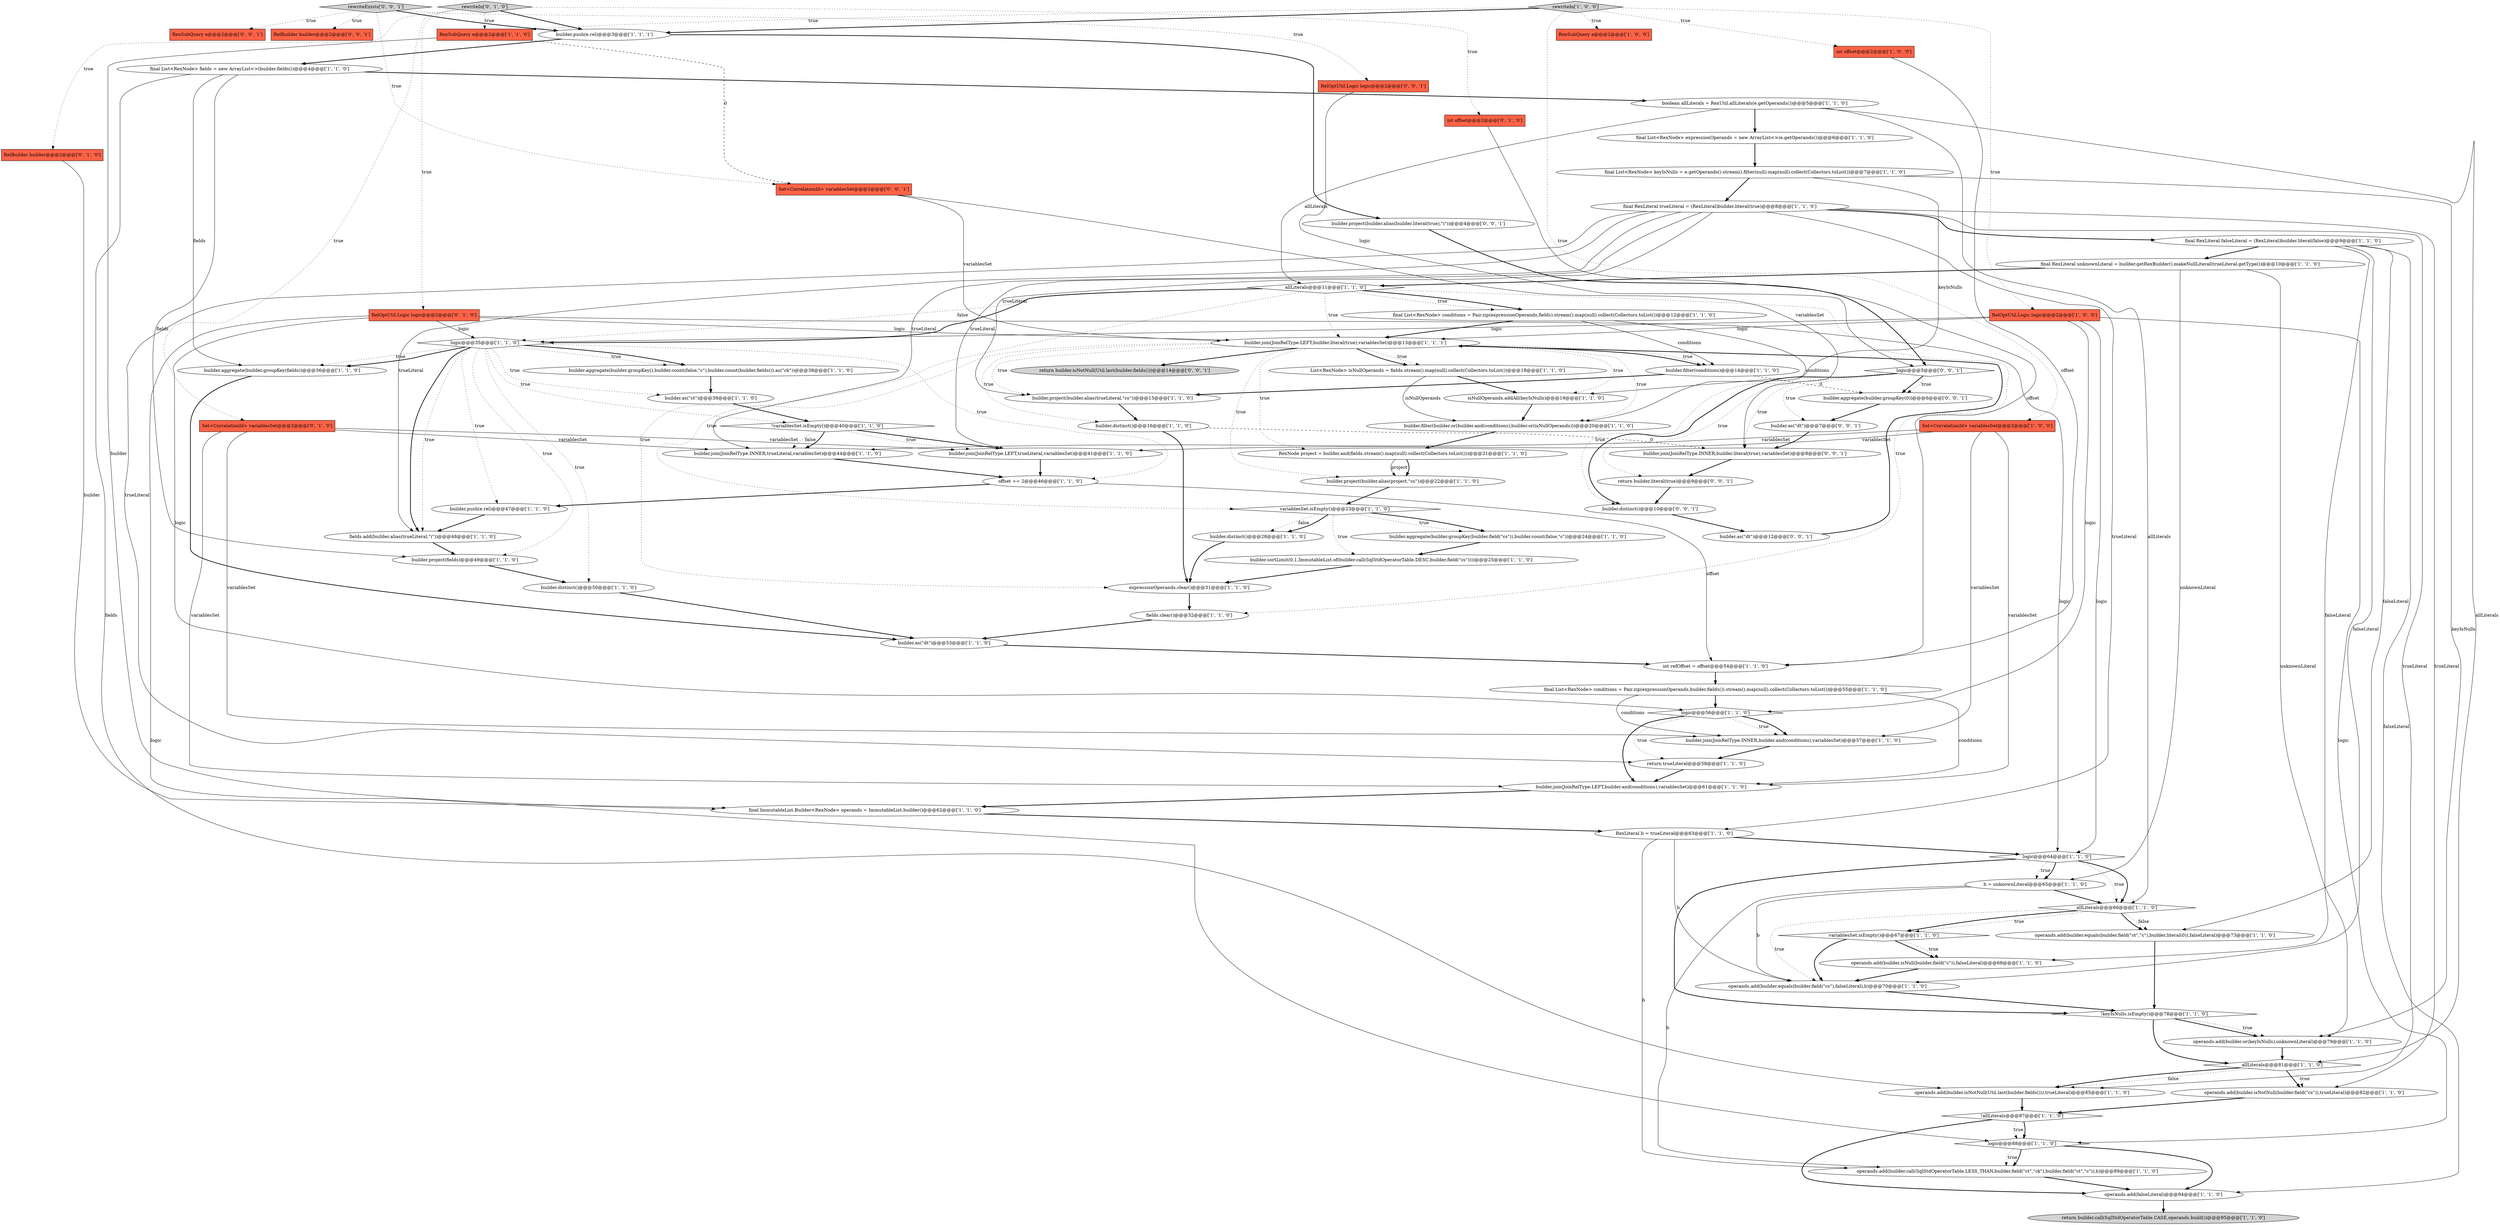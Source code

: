 digraph {
39 [style = filled, label = "operands.add(builder.isNull(builder.field(\"c\")),falseLiteral)@@@68@@@['1', '1', '0']", fillcolor = white, shape = ellipse image = "AAA0AAABBB1BBB"];
6 [style = filled, label = "logic@@@35@@@['1', '1', '0']", fillcolor = white, shape = diamond image = "AAA0AAABBB1BBB"];
21 [style = filled, label = "RexNode project = builder.and(fields.stream().map(null).collect(Collectors.toList()))@@@21@@@['1', '1', '0']", fillcolor = white, shape = ellipse image = "AAA0AAABBB1BBB"];
25 [style = filled, label = "builder.distinct()@@@28@@@['1', '1', '0']", fillcolor = white, shape = ellipse image = "AAA0AAABBB1BBB"];
1 [style = filled, label = "operands.add(falseLiteral)@@@94@@@['1', '1', '0']", fillcolor = white, shape = ellipse image = "AAA0AAABBB1BBB"];
0 [style = filled, label = "rewriteIn['1', '0', '0']", fillcolor = lightgray, shape = diamond image = "AAA0AAABBB1BBB"];
15 [style = filled, label = "final List<RexNode> conditions = Pair.zip(expressionOperands,builder.fields()).stream().map(null).collect(Collectors.toList())@@@55@@@['1', '1', '0']", fillcolor = white, shape = ellipse image = "AAA0AAABBB1BBB"];
17 [style = filled, label = "operands.add(builder.isNotNull(builder.field(\"cs\")),trueLiteral)@@@82@@@['1', '1', '0']", fillcolor = white, shape = ellipse image = "AAA0AAABBB1BBB"];
62 [style = filled, label = "final List<RexNode> keyIsNulls = e.getOperands().stream().filter(null).map(null).collect(Collectors.toList())@@@7@@@['1', '1', '0']", fillcolor = white, shape = ellipse image = "AAA0AAABBB1BBB"];
49 [style = filled, label = "builder.distinct()@@@16@@@['1', '1', '0']", fillcolor = white, shape = ellipse image = "AAA0AAABBB1BBB"];
40 [style = filled, label = "builder.aggregate(builder.groupKey(fields))@@@36@@@['1', '1', '0']", fillcolor = white, shape = ellipse image = "AAA0AAABBB1BBB"];
87 [style = filled, label = "builder.as(\"dt\")@@@7@@@['0', '0', '1']", fillcolor = white, shape = ellipse image = "AAA0AAABBB3BBB"];
12 [style = filled, label = "List<RexNode> isNullOperands = fields.stream().map(null).collect(Collectors.toList())@@@18@@@['1', '1', '0']", fillcolor = white, shape = ellipse image = "AAA0AAABBB1BBB"];
46 [style = filled, label = "fields.add(builder.alias(trueLiteral,\"i\"))@@@48@@@['1', '1', '0']", fillcolor = white, shape = ellipse image = "AAA0AAABBB1BBB"];
68 [style = filled, label = "logic@@@88@@@['1', '1', '0']", fillcolor = white, shape = diamond image = "AAA0AAABBB1BBB"];
77 [style = filled, label = "builder.join(JoinRelType.INNER,builder.literal(true),variablesSet)@@@8@@@['0', '0', '1']", fillcolor = white, shape = ellipse image = "AAA0AAABBB3BBB"];
34 [style = filled, label = "builder.sortLimit(0,1,ImmutableList.of(builder.call(SqlStdOperatorTable.DESC,builder.field(\"cs\"))))@@@25@@@['1', '1', '0']", fillcolor = white, shape = ellipse image = "AAA0AAABBB1BBB"];
75 [style = filled, label = "return builder.isNotNull(Util.last(builder.fields()))@@@14@@@['0', '0', '1']", fillcolor = lightgray, shape = ellipse image = "AAA0AAABBB3BBB"];
56 [style = filled, label = "b = unknownLiteral@@@65@@@['1', '1', '0']", fillcolor = white, shape = ellipse image = "AAA0AAABBB1BBB"];
31 [style = filled, label = "offset += 2@@@46@@@['1', '1', '0']", fillcolor = white, shape = ellipse image = "AAA0AAABBB1BBB"];
82 [style = filled, label = "RelBuilder builder@@@2@@@['0', '0', '1']", fillcolor = tomato, shape = box image = "AAA0AAABBB3BBB"];
22 [style = filled, label = "builder.push(e.rel)@@@47@@@['1', '1', '0']", fillcolor = white, shape = ellipse image = "AAA0AAABBB1BBB"];
64 [style = filled, label = "variablesSet.isEmpty()@@@67@@@['1', '1', '0']", fillcolor = white, shape = diamond image = "AAA0AAABBB1BBB"];
71 [style = filled, label = "RelOptUtil.Logic logic@@@2@@@['0', '1', '0']", fillcolor = tomato, shape = box image = "AAA0AAABBB2BBB"];
28 [style = filled, label = "operands.add(builder.equals(builder.field(\"ct\",\"c\"),builder.literal(0)),falseLiteral)@@@73@@@['1', '1', '0']", fillcolor = white, shape = ellipse image = "AAA0AAABBB1BBB"];
67 [style = filled, label = "final ImmutableList.Builder<RexNode> operands = ImmutableList.builder()@@@62@@@['1', '1', '0']", fillcolor = white, shape = ellipse image = "AAA0AAABBB1BBB"];
27 [style = filled, label = "final RexLiteral unknownLiteral = builder.getRexBuilder().makeNullLiteral(trueLiteral.getType())@@@10@@@['1', '1', '0']", fillcolor = white, shape = ellipse image = "AAA0AAABBB1BBB"];
7 [style = filled, label = "builder.join(JoinRelType.LEFT,builder.literal(true),variablesSet)@@@13@@@['1', '1', '1']", fillcolor = white, shape = ellipse image = "AAA0AAABBB1BBB"];
32 [style = filled, label = "expressionOperands.clear()@@@31@@@['1', '1', '0']", fillcolor = white, shape = ellipse image = "AAA0AAABBB1BBB"];
43 [style = filled, label = "builder.project(builder.alias(project,\"cs\"))@@@22@@@['1', '1', '0']", fillcolor = white, shape = ellipse image = "AAA0AAABBB1BBB"];
84 [style = filled, label = "Set<CorrelationId> variablesSet@@@2@@@['0', '0', '1']", fillcolor = tomato, shape = box image = "AAA0AAABBB3BBB"];
11 [style = filled, label = "allLiterals@@@81@@@['1', '1', '0']", fillcolor = white, shape = diamond image = "AAA0AAABBB1BBB"];
47 [style = filled, label = "final List<RexNode> conditions = Pair.zip(expressionOperands,fields).stream().map(null).collect(Collectors.toList())@@@12@@@['1', '1', '0']", fillcolor = white, shape = ellipse image = "AAA0AAABBB1BBB"];
55 [style = filled, label = "!variablesSet.isEmpty()@@@40@@@['1', '1', '0']", fillcolor = white, shape = diamond image = "AAA0AAABBB1BBB"];
16 [style = filled, label = "logic@@@64@@@['1', '1', '0']", fillcolor = white, shape = diamond image = "AAA0AAABBB1BBB"];
69 [style = filled, label = "int offset@@@2@@@['0', '1', '0']", fillcolor = tomato, shape = box image = "AAA0AAABBB2BBB"];
36 [style = filled, label = "builder.as(\"dt\")@@@53@@@['1', '1', '0']", fillcolor = white, shape = ellipse image = "AAA0AAABBB1BBB"];
70 [style = filled, label = "RelBuilder builder@@@2@@@['0', '1', '0']", fillcolor = tomato, shape = box image = "AAA0AAABBB2BBB"];
59 [style = filled, label = "final RexLiteral falseLiteral = (RexLiteral)builder.literal(false)@@@9@@@['1', '1', '0']", fillcolor = white, shape = ellipse image = "AAA0AAABBB1BBB"];
78 [style = filled, label = "rewriteExists['0', '0', '1']", fillcolor = lightgray, shape = diamond image = "AAA0AAABBB3BBB"];
13 [style = filled, label = "final RexLiteral trueLiteral = (RexLiteral)builder.literal(true)@@@8@@@['1', '1', '0']", fillcolor = white, shape = ellipse image = "AAA0AAABBB1BBB"];
63 [style = filled, label = "allLiterals@@@66@@@['1', '1', '0']", fillcolor = white, shape = diamond image = "AAA0AAABBB1BBB"];
57 [style = filled, label = "RexLiteral b = trueLiteral@@@63@@@['1', '1', '0']", fillcolor = white, shape = ellipse image = "AAA0AAABBB1BBB"];
54 [style = filled, label = "return builder.call(SqlStdOperatorTable.CASE,operands.build())@@@95@@@['1', '1', '0']", fillcolor = lightgray, shape = ellipse image = "AAA0AAABBB1BBB"];
48 [style = filled, label = "int offset@@@2@@@['1', '0', '0']", fillcolor = tomato, shape = box image = "AAA0AAABBB1BBB"];
14 [style = filled, label = "allLiterals@@@11@@@['1', '1', '0']", fillcolor = white, shape = diamond image = "AAA0AAABBB1BBB"];
30 [style = filled, label = "builder.join(JoinRelType.INNER,builder.and(conditions),variablesSet)@@@57@@@['1', '1', '0']", fillcolor = white, shape = ellipse image = "AAA0AAABBB1BBB"];
45 [style = filled, label = "operands.add(builder.call(SqlStdOperatorTable.LESS_THAN,builder.field(\"ct\",\"ck\"),builder.field(\"ct\",\"c\")),b)@@@89@@@['1', '1', '0']", fillcolor = white, shape = ellipse image = "AAA0AAABBB1BBB"];
60 [style = filled, label = "operands.add(builder.equals(builder.field(\"cs\"),falseLiteral),b)@@@70@@@['1', '1', '0']", fillcolor = white, shape = ellipse image = "AAA0AAABBB1BBB"];
73 [style = filled, label = "rewriteIn['0', '1', '0']", fillcolor = lightgray, shape = diamond image = "AAA0AAABBB2BBB"];
38 [style = filled, label = "logic@@@56@@@['1', '1', '0']", fillcolor = white, shape = diamond image = "AAA0AAABBB1BBB"];
86 [style = filled, label = "builder.aggregate(builder.groupKey(0))@@@6@@@['0', '0', '1']", fillcolor = white, shape = ellipse image = "AAA0AAABBB3BBB"];
51 [style = filled, label = "builder.distinct()@@@50@@@['1', '1', '0']", fillcolor = white, shape = ellipse image = "AAA0AAABBB1BBB"];
41 [style = filled, label = "builder.join(JoinRelType.INNER,trueLiteral,variablesSet)@@@44@@@['1', '1', '0']", fillcolor = white, shape = ellipse image = "AAA0AAABBB1BBB"];
42 [style = filled, label = "RelOptUtil.Logic logic@@@2@@@['1', '0', '0']", fillcolor = tomato, shape = box image = "AAA0AAABBB1BBB"];
58 [style = filled, label = "RexSubQuery e@@@2@@@['1', '1', '0']", fillcolor = tomato, shape = box image = "AAA0AAABBB1BBB"];
24 [style = filled, label = "builder.aggregate(builder.groupKey(),builder.count(false,\"c\"),builder.count(builder.fields()).as(\"ck\"))@@@38@@@['1', '1', '0']", fillcolor = white, shape = ellipse image = "AAA0AAABBB1BBB"];
44 [style = filled, label = "builder.project(fields)@@@49@@@['1', '1', '0']", fillcolor = white, shape = ellipse image = "AAA0AAABBB1BBB"];
3 [style = filled, label = "operands.add(builder.or(keyIsNulls),unknownLiteral)@@@79@@@['1', '1', '0']", fillcolor = white, shape = ellipse image = "AAA0AAABBB1BBB"];
80 [style = filled, label = "builder.as(\"dt\")@@@12@@@['0', '0', '1']", fillcolor = white, shape = ellipse image = "AAA0AAABBB3BBB"];
4 [style = filled, label = "int refOffset = offset@@@54@@@['1', '1', '0']", fillcolor = white, shape = ellipse image = "AAA0AAABBB1BBB"];
23 [style = filled, label = "builder.join(JoinRelType.LEFT,trueLiteral,variablesSet)@@@41@@@['1', '1', '0']", fillcolor = white, shape = ellipse image = "AAA0AAABBB1BBB"];
79 [style = filled, label = "return builder.literal(true)@@@9@@@['0', '0', '1']", fillcolor = white, shape = ellipse image = "AAA0AAABBB3BBB"];
35 [style = filled, label = "RexSubQuery e@@@2@@@['1', '0', '0']", fillcolor = tomato, shape = box image = "AAA0AAABBB1BBB"];
72 [style = filled, label = "Set<CorrelationId> variablesSet@@@2@@@['0', '1', '0']", fillcolor = tomato, shape = box image = "AAA0AAABBB2BBB"];
50 [style = filled, label = "isNullOperands.addAll(keyIsNulls)@@@19@@@['1', '1', '0']", fillcolor = white, shape = ellipse image = "AAA0AAABBB1BBB"];
26 [style = filled, label = "builder.filter(builder.or(builder.and(conditions),builder.or(isNullOperands)))@@@20@@@['1', '1', '0']", fillcolor = white, shape = ellipse image = "AAA0AAABBB1BBB"];
20 [style = filled, label = "builder.push(e.rel)@@@3@@@['1', '1', '1']", fillcolor = white, shape = ellipse image = "AAA0AAABBB1BBB"];
53 [style = filled, label = "builder.join(JoinRelType.LEFT,builder.and(conditions),variablesSet)@@@61@@@['1', '1', '0']", fillcolor = white, shape = ellipse image = "AAA0AAABBB1BBB"];
81 [style = filled, label = "RexSubQuery e@@@2@@@['0', '0', '1']", fillcolor = tomato, shape = box image = "AAA0AAABBB3BBB"];
66 [style = filled, label = "fields.clear()@@@32@@@['1', '1', '0']", fillcolor = white, shape = ellipse image = "AAA0AAABBB1BBB"];
74 [style = filled, label = "RelOptUtil.Logic logic@@@2@@@['0', '0', '1']", fillcolor = tomato, shape = box image = "AAA0AAABBB3BBB"];
18 [style = filled, label = "builder.project(builder.alias(trueLiteral,\"cs\"))@@@15@@@['1', '1', '0']", fillcolor = white, shape = ellipse image = "AAA0AAABBB1BBB"];
83 [style = filled, label = "builder.distinct()@@@10@@@['0', '0', '1']", fillcolor = white, shape = ellipse image = "AAA0AAABBB3BBB"];
19 [style = filled, label = "return trueLiteral@@@58@@@['1', '1', '0']", fillcolor = white, shape = ellipse image = "AAA0AAABBB1BBB"];
52 [style = filled, label = "final List<RexNode> fields = new ArrayList<>(builder.fields())@@@4@@@['1', '1', '0']", fillcolor = white, shape = ellipse image = "AAA0AAABBB1BBB"];
37 [style = filled, label = "boolean allLiterals = RexUtil.allLiterals(e.getOperands())@@@5@@@['1', '1', '0']", fillcolor = white, shape = ellipse image = "AAA0AAABBB1BBB"];
76 [style = filled, label = "logic@@@5@@@['0', '0', '1']", fillcolor = white, shape = diamond image = "AAA0AAABBB3BBB"];
29 [style = filled, label = "builder.filter(conditions)@@@14@@@['1', '1', '0']", fillcolor = white, shape = ellipse image = "AAA0AAABBB1BBB"];
2 [style = filled, label = "builder.aggregate(builder.groupKey(builder.field(\"cs\")),builder.count(false,\"c\"))@@@24@@@['1', '1', '0']", fillcolor = white, shape = ellipse image = "AAA0AAABBB1BBB"];
9 [style = filled, label = "!keyIsNulls.isEmpty()@@@78@@@['1', '1', '0']", fillcolor = white, shape = diamond image = "AAA0AAABBB1BBB"];
33 [style = filled, label = "operands.add(builder.isNotNull(Util.last(builder.fields())),trueLiteral)@@@85@@@['1', '1', '0']", fillcolor = white, shape = ellipse image = "AAA0AAABBB1BBB"];
61 [style = filled, label = "builder.as(\"ct\")@@@39@@@['1', '1', '0']", fillcolor = white, shape = ellipse image = "AAA0AAABBB1BBB"];
65 [style = filled, label = "!allLiterals@@@87@@@['1', '1', '0']", fillcolor = white, shape = diamond image = "AAA0AAABBB1BBB"];
85 [style = filled, label = "builder.project(builder.alias(builder.literal(true),\"i\"))@@@4@@@['0', '0', '1']", fillcolor = white, shape = ellipse image = "AAA0AAABBB3BBB"];
5 [style = filled, label = "final List<RexNode> expressionOperands = new ArrayList<>(e.getOperands())@@@6@@@['1', '1', '0']", fillcolor = white, shape = ellipse image = "AAA0AAABBB1BBB"];
8 [style = filled, label = "variablesSet.isEmpty()@@@23@@@['1', '1', '0']", fillcolor = white, shape = diamond image = "AAA0AAABBB1BBB"];
10 [style = filled, label = "Set<CorrelationId> variablesSet@@@2@@@['1', '0', '0']", fillcolor = tomato, shape = box image = "AAA0AAABBB1BBB"];
0->10 [style = dotted, label="true"];
85->76 [style = bold, label=""];
31->4 [style = solid, label="offset"];
7->18 [style = dotted, label="true"];
45->1 [style = bold, label=""];
60->9 [style = bold, label=""];
0->48 [style = dotted, label="true"];
71->68 [style = solid, label="logic"];
49->32 [style = bold, label=""];
46->44 [style = bold, label=""];
27->56 [style = solid, label="unknownLiteral"];
86->87 [style = bold, label=""];
8->25 [style = dotted, label="false"];
73->69 [style = dotted, label="true"];
12->26 [style = solid, label="isNullOperands"];
73->70 [style = dotted, label="true"];
59->60 [style = solid, label="falseLiteral"];
2->34 [style = bold, label=""];
51->36 [style = bold, label=""];
6->46 [style = dotted, label="true"];
14->7 [style = dotted, label="true"];
64->39 [style = bold, label=""];
49->77 [style = dashed, label="0"];
64->60 [style = bold, label=""];
66->36 [style = bold, label=""];
0->20 [style = bold, label=""];
6->31 [style = dotted, label="true"];
16->56 [style = dotted, label="true"];
63->64 [style = dotted, label="true"];
0->42 [style = dotted, label="true"];
21->43 [style = bold, label=""];
8->25 [style = bold, label=""];
13->23 [style = solid, label="trueLiteral"];
7->29 [style = bold, label=""];
72->23 [style = solid, label="variablesSet"];
13->41 [style = solid, label="trueLiteral"];
14->47 [style = bold, label=""];
20->52 [style = bold, label=""];
42->38 [style = solid, label="logic"];
10->41 [style = solid, label="variablesSet"];
53->67 [style = bold, label=""];
71->7 [style = solid, label="logic"];
65->68 [style = bold, label=""];
84->77 [style = solid, label="variablesSet"];
56->45 [style = solid, label="b"];
15->30 [style = solid, label="conditions"];
63->64 [style = bold, label=""];
10->30 [style = solid, label="variablesSet"];
14->6 [style = dotted, label="false"];
11->33 [style = dotted, label="false"];
55->41 [style = dotted, label="false"];
58->67 [style = solid, label="builder"];
83->80 [style = bold, label=""];
26->21 [style = bold, label=""];
73->72 [style = dotted, label="true"];
37->14 [style = solid, label="allLiterals"];
18->49 [style = bold, label=""];
47->26 [style = solid, label="conditions"];
33->65 [style = bold, label=""];
63->28 [style = dotted, label="false"];
36->4 [style = bold, label=""];
15->38 [style = bold, label=""];
6->40 [style = dotted, label="true"];
39->60 [style = bold, label=""];
16->63 [style = dotted, label="true"];
7->8 [style = dotted, label="true"];
42->7 [style = solid, label="logic"];
58->84 [style = dashed, label="0"];
47->7 [style = bold, label=""];
42->16 [style = solid, label="logic"];
59->1 [style = solid, label="falseLiteral"];
8->34 [style = dotted, label="true"];
72->30 [style = solid, label="variablesSet"];
31->22 [style = bold, label=""];
10->23 [style = solid, label="variablesSet"];
55->23 [style = bold, label=""];
11->17 [style = bold, label=""];
78->20 [style = bold, label=""];
7->29 [style = dotted, label="true"];
73->71 [style = dotted, label="true"];
20->85 [style = bold, label=""];
14->32 [style = dotted, label="true"];
37->11 [style = solid, label="allLiterals"];
50->26 [style = bold, label=""];
8->2 [style = bold, label=""];
7->12 [style = bold, label=""];
6->24 [style = dotted, label="true"];
74->76 [style = solid, label="logic"];
37->5 [style = bold, label=""];
29->86 [style = dashed, label="0"];
1->54 [style = bold, label=""];
21->43 [style = solid, label="project"];
6->44 [style = dotted, label="true"];
52->40 [style = solid, label="fields"];
5->62 [style = bold, label=""];
57->60 [style = solid, label="b"];
62->13 [style = bold, label=""];
76->86 [style = bold, label=""];
79->83 [style = bold, label=""];
37->63 [style = solid, label="allLiterals"];
59->39 [style = solid, label="falseLiteral"];
44->51 [style = bold, label=""];
13->18 [style = solid, label="trueLiteral"];
76->83 [style = bold, label=""];
76->87 [style = dotted, label="true"];
52->44 [style = solid, label="fields"];
12->50 [style = bold, label=""];
27->3 [style = solid, label="unknownLiteral"];
63->60 [style = dotted, label="true"];
28->9 [style = bold, label=""];
76->79 [style = dotted, label="true"];
55->23 [style = dotted, label="true"];
13->19 [style = solid, label="trueLiteral"];
78->84 [style = dotted, label="true"];
7->21 [style = dotted, label="true"];
15->53 [style = solid, label="conditions"];
13->59 [style = bold, label=""];
77->79 [style = bold, label=""];
7->50 [style = dotted, label="true"];
42->68 [style = solid, label="logic"];
62->3 [style = solid, label="keyIsNulls"];
71->38 [style = solid, label="logic"];
65->1 [style = bold, label=""];
52->33 [style = solid, label="fields"];
13->46 [style = solid, label="trueLiteral"];
87->77 [style = bold, label=""];
7->26 [style = dotted, label="true"];
38->30 [style = dotted, label="true"];
67->57 [style = bold, label=""];
6->24 [style = bold, label=""];
8->2 [style = dotted, label="true"];
59->27 [style = bold, label=""];
64->39 [style = dotted, label="true"];
73->58 [style = dotted, label="true"];
41->31 [style = bold, label=""];
13->33 [style = solid, label="trueLiteral"];
11->17 [style = dotted, label="true"];
0->35 [style = dotted, label="true"];
19->53 [style = bold, label=""];
78->81 [style = dotted, label="true"];
59->28 [style = solid, label="falseLiteral"];
23->31 [style = bold, label=""];
65->68 [style = dotted, label="true"];
73->20 [style = bold, label=""];
56->60 [style = solid, label="b"];
78->82 [style = dotted, label="true"];
32->66 [style = bold, label=""];
38->19 [style = dotted, label="true"];
76->77 [style = dotted, label="true"];
57->45 [style = solid, label="b"];
70->67 [style = solid, label="builder"];
61->55 [style = bold, label=""];
16->63 [style = bold, label=""];
68->45 [style = dotted, label="true"];
6->61 [style = dotted, label="true"];
62->50 [style = solid, label="keyIsNulls"];
16->56 [style = bold, label=""];
29->18 [style = bold, label=""];
7->49 [style = dotted, label="true"];
43->8 [style = bold, label=""];
72->53 [style = solid, label="variablesSet"];
38->53 [style = bold, label=""];
27->14 [style = bold, label=""];
25->32 [style = bold, label=""];
14->66 [style = dotted, label="true"];
3->11 [style = bold, label=""];
48->4 [style = solid, label="offset"];
9->11 [style = bold, label=""];
11->33 [style = bold, label=""];
24->61 [style = bold, label=""];
14->47 [style = dotted, label="true"];
52->37 [style = bold, label=""];
68->45 [style = bold, label=""];
40->36 [style = bold, label=""];
10->53 [style = solid, label="variablesSet"];
7->43 [style = dotted, label="true"];
7->12 [style = dotted, label="true"];
9->3 [style = bold, label=""];
7->75 [style = bold, label=""];
13->17 [style = solid, label="trueLiteral"];
6->51 [style = dotted, label="true"];
84->7 [style = solid, label="variablesSet"];
17->65 [style = bold, label=""];
22->46 [style = bold, label=""];
13->57 [style = solid, label="trueLiteral"];
71->16 [style = solid, label="logic"];
38->30 [style = bold, label=""];
76->83 [style = dotted, label="true"];
47->29 [style = solid, label="conditions"];
69->4 [style = solid, label="offset"];
42->6 [style = solid, label="logic"];
6->22 [style = dotted, label="true"];
76->86 [style = dotted, label="true"];
68->1 [style = bold, label=""];
57->16 [style = bold, label=""];
71->6 [style = solid, label="logic"];
0->58 [style = dotted, label="true"];
55->41 [style = bold, label=""];
6->46 [style = bold, label=""];
14->6 [style = bold, label=""];
63->28 [style = bold, label=""];
72->41 [style = solid, label="variablesSet"];
78->74 [style = dotted, label="true"];
9->3 [style = dotted, label="true"];
56->63 [style = bold, label=""];
6->55 [style = dotted, label="true"];
4->15 [style = bold, label=""];
30->19 [style = bold, label=""];
80->7 [style = bold, label=""];
6->40 [style = bold, label=""];
34->32 [style = bold, label=""];
16->9 [style = bold, label=""];
}
